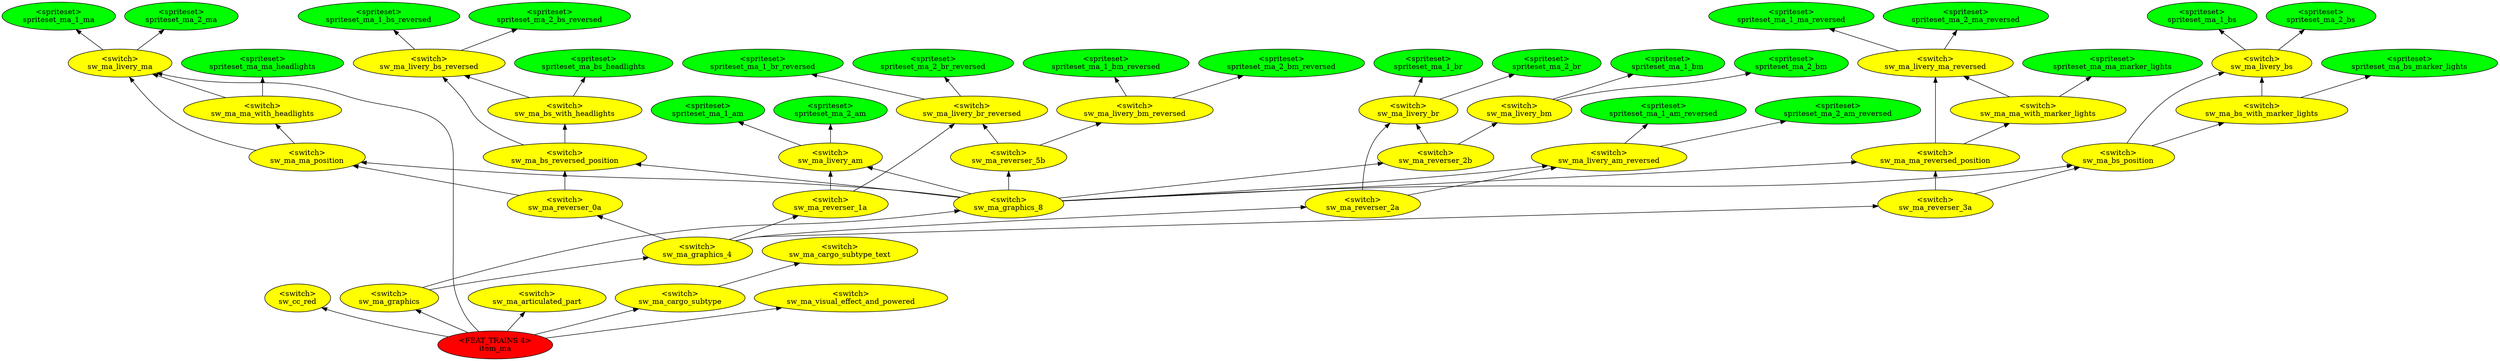 digraph {
rankdir="BT"
sw_cc_red [fillcolor=yellow style="filled" label="<switch>\nsw_cc_red"]
spriteset_ma_ma_headlights [fillcolor=green style="filled" label="<spriteset>\nspriteset_ma_ma_headlights"]
spriteset_ma_ma_marker_lights [fillcolor=green style="filled" label="<spriteset>\nspriteset_ma_ma_marker_lights"]
spriteset_ma_bs_headlights [fillcolor=green style="filled" label="<spriteset>\nspriteset_ma_bs_headlights"]
spriteset_ma_bs_marker_lights [fillcolor=green style="filled" label="<spriteset>\nspriteset_ma_bs_marker_lights"]
spriteset_ma_1_ma [fillcolor=green style="filled" label="<spriteset>\nspriteset_ma_1_ma"]
spriteset_ma_1_ma_reversed [fillcolor=green style="filled" label="<spriteset>\nspriteset_ma_1_ma_reversed"]
spriteset_ma_1_br [fillcolor=green style="filled" label="<spriteset>\nspriteset_ma_1_br"]
spriteset_ma_1_br_reversed [fillcolor=green style="filled" label="<spriteset>\nspriteset_ma_1_br_reversed"]
spriteset_ma_1_am [fillcolor=green style="filled" label="<spriteset>\nspriteset_ma_1_am"]
spriteset_ma_1_am_reversed [fillcolor=green style="filled" label="<spriteset>\nspriteset_ma_1_am_reversed"]
spriteset_ma_1_bm [fillcolor=green style="filled" label="<spriteset>\nspriteset_ma_1_bm"]
spriteset_ma_1_bm_reversed [fillcolor=green style="filled" label="<spriteset>\nspriteset_ma_1_bm_reversed"]
spriteset_ma_1_bs [fillcolor=green style="filled" label="<spriteset>\nspriteset_ma_1_bs"]
spriteset_ma_1_bs_reversed [fillcolor=green style="filled" label="<spriteset>\nspriteset_ma_1_bs_reversed"]
spriteset_ma_2_ma [fillcolor=green style="filled" label="<spriteset>\nspriteset_ma_2_ma"]
spriteset_ma_2_ma_reversed [fillcolor=green style="filled" label="<spriteset>\nspriteset_ma_2_ma_reversed"]
spriteset_ma_2_br [fillcolor=green style="filled" label="<spriteset>\nspriteset_ma_2_br"]
spriteset_ma_2_br_reversed [fillcolor=green style="filled" label="<spriteset>\nspriteset_ma_2_br_reversed"]
spriteset_ma_2_am [fillcolor=green style="filled" label="<spriteset>\nspriteset_ma_2_am"]
spriteset_ma_2_am_reversed [fillcolor=green style="filled" label="<spriteset>\nspriteset_ma_2_am_reversed"]
spriteset_ma_2_bm [fillcolor=green style="filled" label="<spriteset>\nspriteset_ma_2_bm"]
spriteset_ma_2_bm_reversed [fillcolor=green style="filled" label="<spriteset>\nspriteset_ma_2_bm_reversed"]
spriteset_ma_2_bs [fillcolor=green style="filled" label="<spriteset>\nspriteset_ma_2_bs"]
spriteset_ma_2_bs_reversed [fillcolor=green style="filled" label="<spriteset>\nspriteset_ma_2_bs_reversed"]
sw_ma_livery_ma [fillcolor=yellow style="filled" label="<switch>\nsw_ma_livery_ma"]
sw_ma_livery_ma_reversed [fillcolor=yellow style="filled" label="<switch>\nsw_ma_livery_ma_reversed"]
sw_ma_livery_br [fillcolor=yellow style="filled" label="<switch>\nsw_ma_livery_br"]
sw_ma_livery_br_reversed [fillcolor=yellow style="filled" label="<switch>\nsw_ma_livery_br_reversed"]
sw_ma_livery_am [fillcolor=yellow style="filled" label="<switch>\nsw_ma_livery_am"]
sw_ma_livery_am_reversed [fillcolor=yellow style="filled" label="<switch>\nsw_ma_livery_am_reversed"]
sw_ma_livery_bm [fillcolor=yellow style="filled" label="<switch>\nsw_ma_livery_bm"]
sw_ma_livery_bm_reversed [fillcolor=yellow style="filled" label="<switch>\nsw_ma_livery_bm_reversed"]
sw_ma_livery_bs [fillcolor=yellow style="filled" label="<switch>\nsw_ma_livery_bs"]
sw_ma_livery_bs_reversed [fillcolor=yellow style="filled" label="<switch>\nsw_ma_livery_bs_reversed"]
sw_ma_ma_with_headlights [fillcolor=yellow style="filled" label="<switch>\nsw_ma_ma_with_headlights"]
sw_ma_ma_position [fillcolor=yellow style="filled" label="<switch>\nsw_ma_ma_position"]
sw_ma_ma_with_marker_lights [fillcolor=yellow style="filled" label="<switch>\nsw_ma_ma_with_marker_lights"]
sw_ma_ma_reversed_position [fillcolor=yellow style="filled" label="<switch>\nsw_ma_ma_reversed_position"]
sw_ma_bs_with_headlights [fillcolor=yellow style="filled" label="<switch>\nsw_ma_bs_with_headlights"]
sw_ma_bs_reversed_position [fillcolor=yellow style="filled" label="<switch>\nsw_ma_bs_reversed_position"]
sw_ma_bs_with_marker_lights [fillcolor=yellow style="filled" label="<switch>\nsw_ma_bs_with_marker_lights"]
sw_ma_bs_position [fillcolor=yellow style="filled" label="<switch>\nsw_ma_bs_position"]
sw_ma_reverser_0a [fillcolor=yellow style="filled" label="<switch>\nsw_ma_reverser_0a"]
sw_ma_reverser_1a [fillcolor=yellow style="filled" label="<switch>\nsw_ma_reverser_1a"]
sw_ma_reverser_2a [fillcolor=yellow style="filled" label="<switch>\nsw_ma_reverser_2a"]
sw_ma_reverser_3a [fillcolor=yellow style="filled" label="<switch>\nsw_ma_reverser_3a"]
sw_ma_reverser_2b [fillcolor=yellow style="filled" label="<switch>\nsw_ma_reverser_2b"]
sw_ma_reverser_5b [fillcolor=yellow style="filled" label="<switch>\nsw_ma_reverser_5b"]
sw_ma_graphics_4 [fillcolor=yellow style="filled" label="<switch>\nsw_ma_graphics_4"]
sw_ma_graphics_8 [fillcolor=yellow style="filled" label="<switch>\nsw_ma_graphics_8"]
sw_ma_graphics [fillcolor=yellow style="filled" label="<switch>\nsw_ma_graphics"]
sw_ma_articulated_part [fillcolor=yellow style="filled" label="<switch>\nsw_ma_articulated_part"]
sw_ma_cargo_subtype_text [fillcolor=yellow style="filled" label="<switch>\nsw_ma_cargo_subtype_text"]
sw_ma_cargo_subtype [fillcolor=yellow style="filled" label="<switch>\nsw_ma_cargo_subtype"]
sw_ma_visual_effect_and_powered [fillcolor=yellow style="filled" label="<switch>\nsw_ma_visual_effect_and_powered"]
item_ma [fillcolor=red style="filled" label="<FEAT_TRAINS 4>\nitem_ma"]
sw_ma_livery_br_reversed->spriteset_ma_2_br_reversed
sw_ma_livery_bs_reversed->spriteset_ma_1_bs_reversed
sw_ma_livery_am->spriteset_ma_2_am
sw_ma_livery_bs->spriteset_ma_2_bs
sw_ma_livery_bm->spriteset_ma_2_bm
sw_ma_graphics_8->sw_ma_ma_position
sw_ma_graphics_4->sw_ma_reverser_0a
sw_ma_graphics_4->sw_ma_reverser_1a
sw_ma_livery_am_reversed->spriteset_ma_2_am_reversed
item_ma->sw_cc_red
item_ma->sw_ma_cargo_subtype
sw_ma_ma_with_headlights->sw_ma_livery_ma
sw_ma_ma_with_marker_lights->sw_ma_livery_ma_reversed
sw_ma_livery_ma->spriteset_ma_1_ma
sw_ma_bs_reversed_position->sw_ma_livery_bs_reversed
sw_ma_reverser_2a->sw_ma_livery_br
sw_ma_graphics_8->sw_ma_bs_reversed_position
sw_ma_reverser_5b->sw_ma_livery_br_reversed
sw_ma_graphics_4->sw_ma_reverser_2a
sw_ma_livery_ma->spriteset_ma_2_ma
item_ma->sw_ma_graphics
sw_ma_graphics_8->sw_ma_reverser_2b
sw_ma_livery_bm->spriteset_ma_1_bm
sw_ma_graphics_8->sw_ma_livery_am
sw_ma_reverser_0a->sw_ma_ma_position
sw_ma_livery_bm_reversed->spriteset_ma_2_bm_reversed
sw_ma_bs_position->sw_ma_bs_with_marker_lights
sw_ma_graphics->sw_ma_graphics_4
sw_ma_reverser_3a->sw_ma_ma_reversed_position
sw_ma_graphics->sw_ma_graphics_8
sw_ma_graphics_8->sw_ma_livery_am_reversed
sw_ma_reverser_2b->sw_ma_livery_br
sw_ma_graphics_4->sw_ma_reverser_3a
sw_ma_livery_bs->spriteset_ma_1_bs
sw_ma_livery_bs_reversed->spriteset_ma_2_bs_reversed
sw_ma_livery_bm_reversed->spriteset_ma_1_bm_reversed
sw_ma_graphics_8->sw_ma_bs_position
sw_ma_ma_reversed_position->sw_ma_ma_with_marker_lights
sw_ma_livery_br_reversed->spriteset_ma_1_br_reversed
sw_ma_ma_with_headlights->spriteset_ma_ma_headlights
sw_ma_livery_br->spriteset_ma_2_br
sw_ma_reverser_1a->sw_ma_livery_br_reversed
item_ma->sw_ma_livery_ma
sw_ma_livery_ma_reversed->spriteset_ma_1_ma_reversed
sw_ma_ma_reversed_position->sw_ma_livery_ma_reversed
sw_ma_bs_with_headlights->sw_ma_livery_bs_reversed
sw_ma_ma_position->sw_ma_ma_with_headlights
sw_ma_graphics_8->sw_ma_reverser_5b
sw_ma_bs_position->sw_ma_livery_bs
sw_ma_reverser_2a->sw_ma_livery_am_reversed
item_ma->sw_ma_articulated_part
sw_ma_bs_with_headlights->spriteset_ma_bs_headlights
sw_ma_bs_with_marker_lights->sw_ma_livery_bs
sw_ma_livery_ma_reversed->spriteset_ma_2_ma_reversed
item_ma->sw_ma_visual_effect_and_powered
sw_ma_reverser_1a->sw_ma_livery_am
sw_ma_graphics_8->sw_ma_ma_reversed_position
sw_ma_reverser_2b->sw_ma_livery_bm
sw_ma_bs_reversed_position->sw_ma_bs_with_headlights
sw_ma_ma_position->sw_ma_livery_ma
sw_ma_bs_with_marker_lights->spriteset_ma_bs_marker_lights
sw_ma_cargo_subtype->sw_ma_cargo_subtype_text
sw_ma_reverser_0a->sw_ma_bs_reversed_position
sw_ma_ma_with_marker_lights->spriteset_ma_ma_marker_lights
sw_ma_livery_br->spriteset_ma_1_br
sw_ma_reverser_5b->sw_ma_livery_bm_reversed
sw_ma_reverser_3a->sw_ma_bs_position
sw_ma_livery_am->spriteset_ma_1_am
sw_ma_livery_am_reversed->spriteset_ma_1_am_reversed
}
